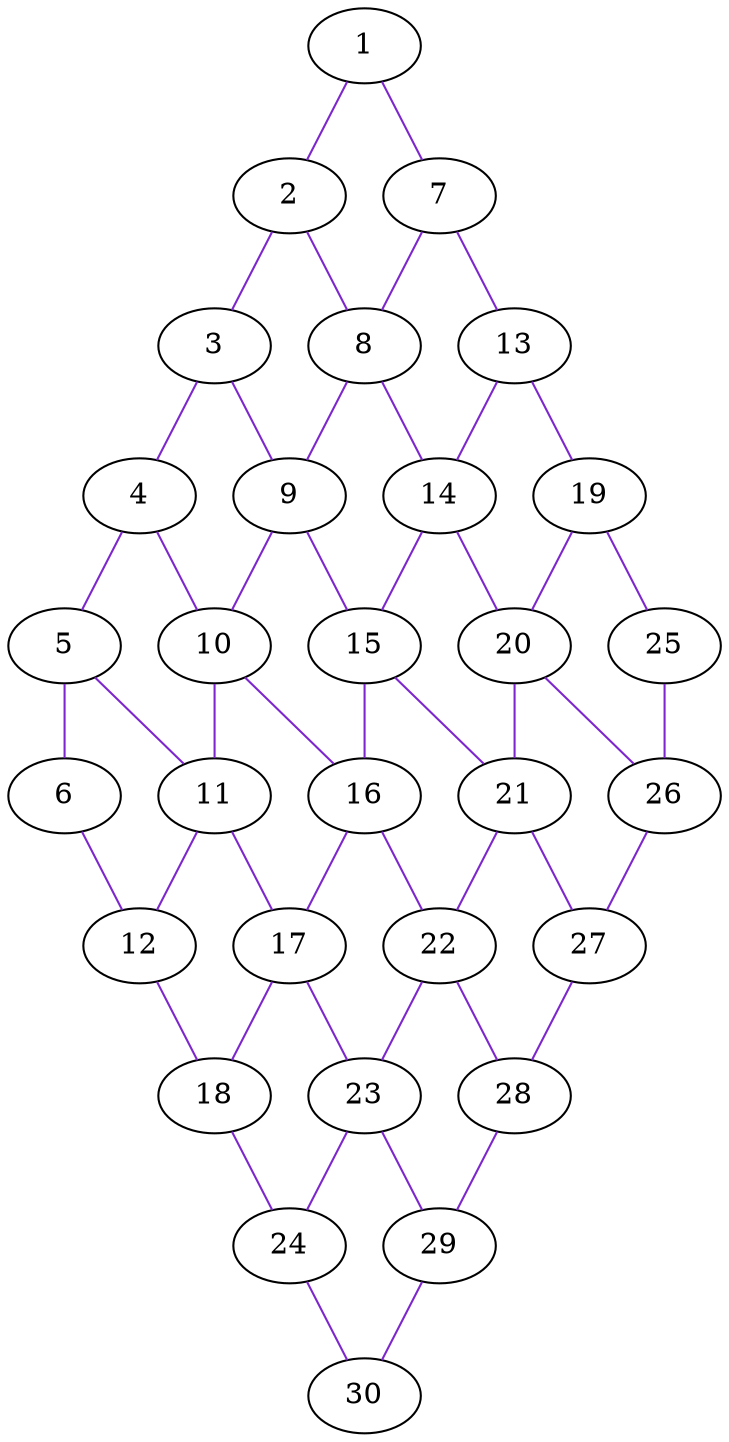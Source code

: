 digraph grafoMalla_m_6_n_5 {
edge [dir=none, color=purple3]
1;
2;
3;
4;
5;
6;
7;
8;
9;
10;
11;
12;
13;
14;
15;
16;
17;
18;
19;
20;
21;
22;
23;
24;
25;
26;
27;
28;
29;
30;
1 -> 2;
1 -> 7;
2 -> 3;
2 -> 8;
3 -> 4;
3 -> 9;
4 -> 5;
4 -> 10;
5 -> 6;
5 -> 11;
6 -> 12;
7 -> 8;
7 -> 13;
8 -> 9;
8 -> 14;
9 -> 10;
9 -> 15;
10 -> 11;
10 -> 16;
11 -> 12;
11 -> 17;
12 -> 18;
13 -> 14;
13 -> 19;
14 -> 15;
14 -> 20;
15 -> 16;
15 -> 21;
16 -> 17;
16 -> 22;
17 -> 18;
17 -> 23;
18 -> 24;
19 -> 20;
19 -> 25;
20 -> 21;
20 -> 26;
21 -> 22;
21 -> 27;
22 -> 23;
22 -> 28;
23 -> 24;
23 -> 29;
24 -> 30;
25 -> 26;
26 -> 27;
27 -> 28;
28 -> 29;
29 -> 30;
}